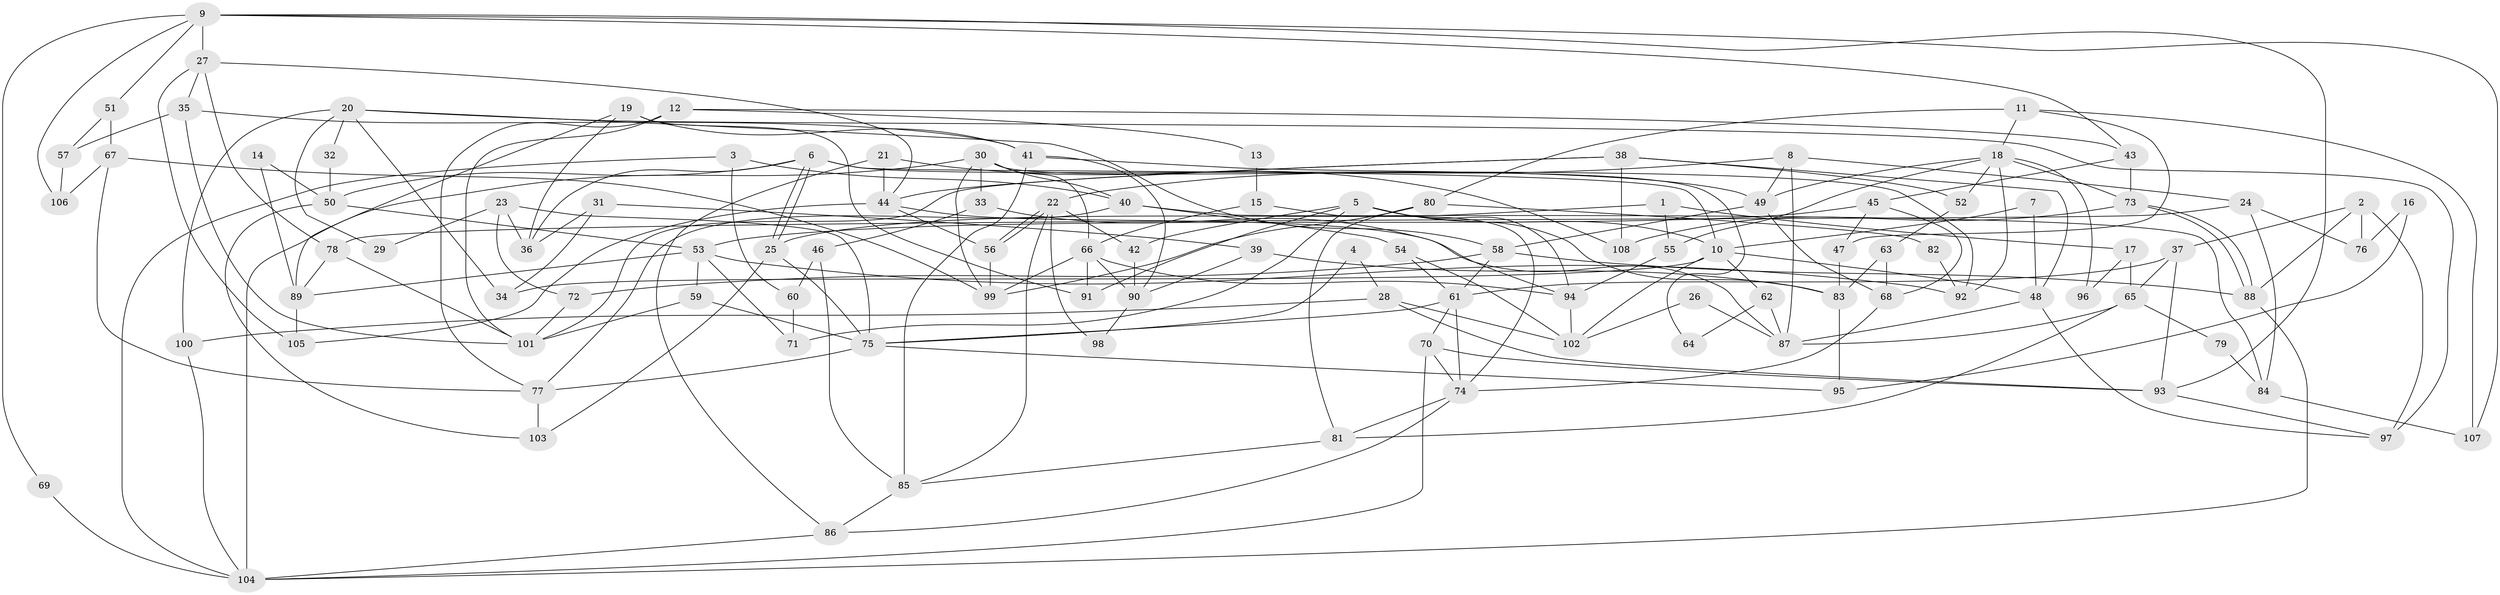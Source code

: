 // Generated by graph-tools (version 1.1) at 2025/36/03/09/25 02:36:11]
// undirected, 108 vertices, 216 edges
graph export_dot {
graph [start="1"]
  node [color=gray90,style=filled];
  1;
  2;
  3;
  4;
  5;
  6;
  7;
  8;
  9;
  10;
  11;
  12;
  13;
  14;
  15;
  16;
  17;
  18;
  19;
  20;
  21;
  22;
  23;
  24;
  25;
  26;
  27;
  28;
  29;
  30;
  31;
  32;
  33;
  34;
  35;
  36;
  37;
  38;
  39;
  40;
  41;
  42;
  43;
  44;
  45;
  46;
  47;
  48;
  49;
  50;
  51;
  52;
  53;
  54;
  55;
  56;
  57;
  58;
  59;
  60;
  61;
  62;
  63;
  64;
  65;
  66;
  67;
  68;
  69;
  70;
  71;
  72;
  73;
  74;
  75;
  76;
  77;
  78;
  79;
  80;
  81;
  82;
  83;
  84;
  85;
  86;
  87;
  88;
  89;
  90;
  91;
  92;
  93;
  94;
  95;
  96;
  97;
  98;
  99;
  100;
  101;
  102;
  103;
  104;
  105;
  106;
  107;
  108;
  1 -- 25;
  1 -- 55;
  1 -- 17;
  2 -- 88;
  2 -- 97;
  2 -- 37;
  2 -- 76;
  3 -- 40;
  3 -- 104;
  3 -- 60;
  4 -- 28;
  4 -- 75;
  5 -- 10;
  5 -- 83;
  5 -- 42;
  5 -- 71;
  5 -- 91;
  5 -- 94;
  6 -- 25;
  6 -- 25;
  6 -- 10;
  6 -- 36;
  6 -- 50;
  6 -- 92;
  7 -- 10;
  7 -- 48;
  8 -- 49;
  8 -- 22;
  8 -- 24;
  8 -- 87;
  9 -- 93;
  9 -- 27;
  9 -- 43;
  9 -- 51;
  9 -- 69;
  9 -- 106;
  9 -- 107;
  10 -- 48;
  10 -- 102;
  10 -- 34;
  10 -- 62;
  11 -- 80;
  11 -- 18;
  11 -- 47;
  11 -- 107;
  12 -- 101;
  12 -- 43;
  12 -- 13;
  12 -- 77;
  13 -- 15;
  14 -- 89;
  14 -- 50;
  15 -- 66;
  15 -- 74;
  16 -- 76;
  16 -- 95;
  17 -- 65;
  17 -- 96;
  18 -- 92;
  18 -- 73;
  18 -- 49;
  18 -- 52;
  18 -- 55;
  18 -- 96;
  19 -- 89;
  19 -- 91;
  19 -- 36;
  19 -- 41;
  20 -- 58;
  20 -- 100;
  20 -- 29;
  20 -- 32;
  20 -- 34;
  20 -- 97;
  21 -- 44;
  21 -- 86;
  21 -- 108;
  22 -- 85;
  22 -- 56;
  22 -- 56;
  22 -- 42;
  22 -- 98;
  23 -- 75;
  23 -- 36;
  23 -- 29;
  23 -- 72;
  24 -- 78;
  24 -- 76;
  24 -- 84;
  25 -- 75;
  25 -- 103;
  26 -- 102;
  26 -- 87;
  27 -- 105;
  27 -- 44;
  27 -- 35;
  27 -- 78;
  28 -- 93;
  28 -- 102;
  28 -- 100;
  30 -- 40;
  30 -- 66;
  30 -- 33;
  30 -- 64;
  30 -- 99;
  30 -- 104;
  31 -- 36;
  31 -- 34;
  31 -- 39;
  32 -- 50;
  33 -- 94;
  33 -- 46;
  35 -- 101;
  35 -- 41;
  35 -- 57;
  37 -- 61;
  37 -- 65;
  37 -- 93;
  38 -- 44;
  38 -- 52;
  38 -- 48;
  38 -- 101;
  38 -- 108;
  39 -- 90;
  39 -- 83;
  40 -- 77;
  40 -- 84;
  40 -- 54;
  41 -- 49;
  41 -- 85;
  41 -- 90;
  42 -- 90;
  43 -- 73;
  43 -- 45;
  44 -- 56;
  44 -- 87;
  44 -- 105;
  45 -- 53;
  45 -- 47;
  45 -- 68;
  46 -- 85;
  46 -- 60;
  47 -- 83;
  48 -- 97;
  48 -- 87;
  49 -- 58;
  49 -- 68;
  50 -- 103;
  50 -- 53;
  51 -- 57;
  51 -- 67;
  52 -- 63;
  53 -- 71;
  53 -- 59;
  53 -- 89;
  53 -- 92;
  54 -- 61;
  54 -- 102;
  55 -- 94;
  56 -- 99;
  57 -- 106;
  58 -- 88;
  58 -- 61;
  58 -- 72;
  59 -- 101;
  59 -- 75;
  60 -- 71;
  61 -- 74;
  61 -- 70;
  61 -- 75;
  62 -- 87;
  62 -- 64;
  63 -- 83;
  63 -- 68;
  65 -- 87;
  65 -- 79;
  65 -- 81;
  66 -- 90;
  66 -- 99;
  66 -- 91;
  66 -- 94;
  67 -- 77;
  67 -- 99;
  67 -- 106;
  68 -- 74;
  69 -- 104;
  70 -- 74;
  70 -- 93;
  70 -- 104;
  72 -- 101;
  73 -- 108;
  73 -- 88;
  73 -- 88;
  74 -- 81;
  74 -- 86;
  75 -- 77;
  75 -- 95;
  77 -- 103;
  78 -- 101;
  78 -- 89;
  79 -- 84;
  80 -- 99;
  80 -- 81;
  80 -- 82;
  81 -- 85;
  82 -- 92;
  83 -- 95;
  84 -- 107;
  85 -- 86;
  86 -- 104;
  88 -- 104;
  89 -- 105;
  90 -- 98;
  93 -- 97;
  94 -- 102;
  100 -- 104;
}
